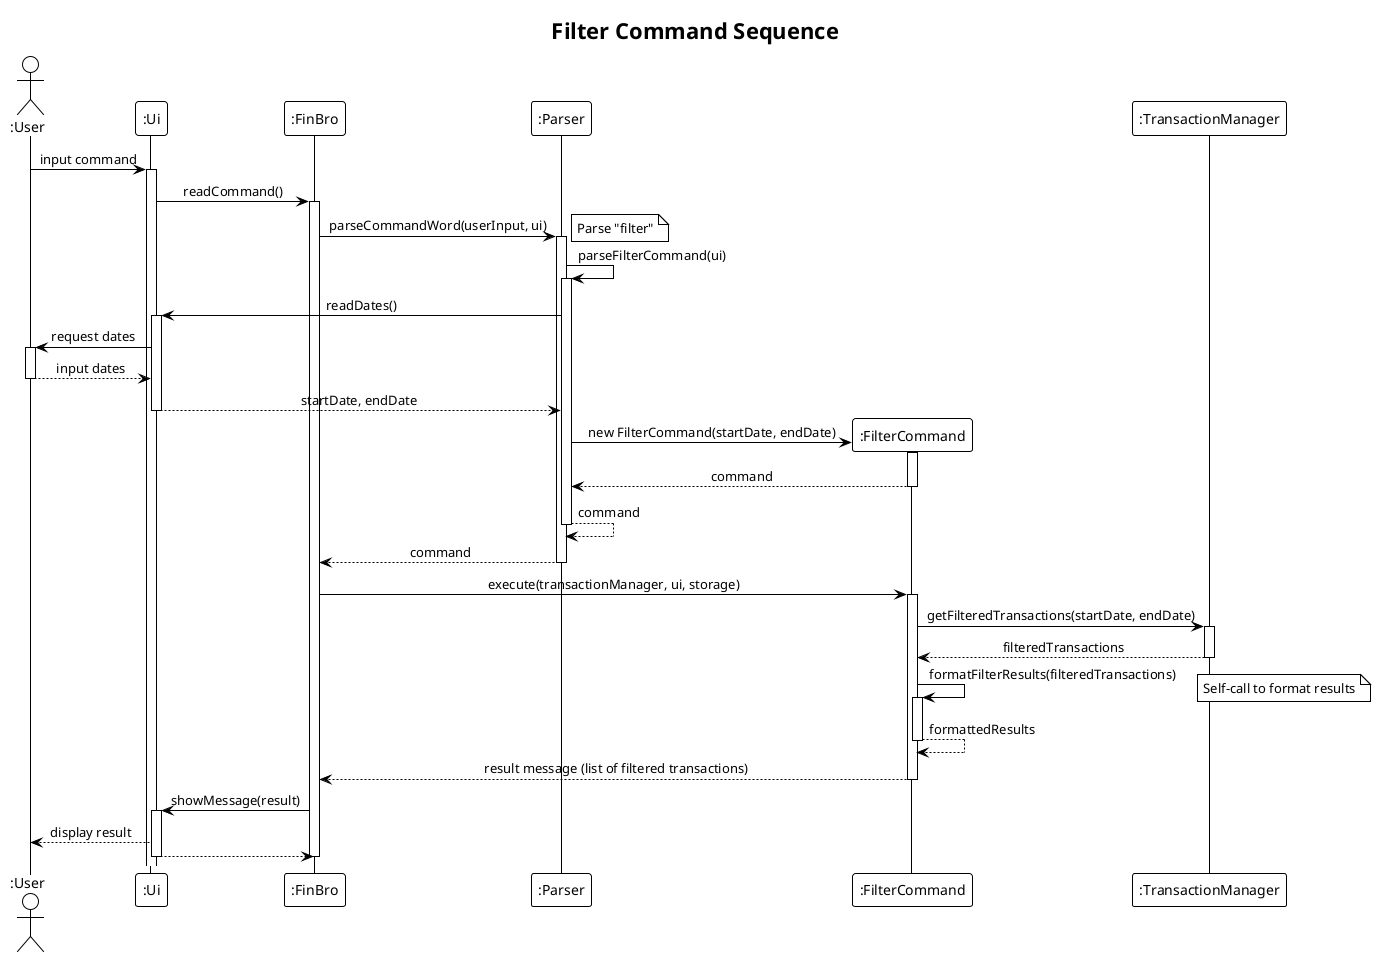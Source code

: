 @startuml
!theme plain
title Filter Command Sequence
skinparam sequenceMessageAlign center
skinparam responseMessageBelowArrow true
skinparam lifelineStrategy nosolid

actor ":User" as User
participant ":Ui" as UI
participant ":FinBro" as FinBro
participant ":Parser" as Parser
participant ":FilterCommand" as FilterCommand
participant ":TransactionManager" as TransactionMgr

User -> UI : input command
activate UI

UI -> FinBro : readCommand()
activate FinBro

FinBro -> Parser : parseCommandWord(userInput, ui)
activate Parser
note right: Parse "filter"

Parser -> Parser : parseFilterCommand(ui)
activate Parser
Parser -> UI : readDates()
activate UI
UI -> User : request dates
activate User
User --> UI : input dates
deactivate User
UI --> Parser : startDate, endDate
deactivate UI

create FilterCommand
Parser -> FilterCommand : new FilterCommand(startDate, endDate)
activate FilterCommand
FilterCommand --> Parser : command
deactivate FilterCommand
Parser --> Parser : command
deactivate Parser
Parser --> FinBro : command
deactivate Parser

FinBro -> FilterCommand : execute(transactionManager, ui, storage)
activate FilterCommand

FilterCommand -> TransactionMgr : getFilteredTransactions(startDate, endDate)
activate TransactionMgr
TransactionMgr --> FilterCommand : filteredTransactions
deactivate TransactionMgr

FilterCommand -> FilterCommand : formatFilterResults(filteredTransactions)
activate FilterCommand
note right: Self-call to format results
FilterCommand --> FilterCommand : formattedResults
deactivate FilterCommand

FilterCommand --> FinBro : result message (list of filtered transactions)
deactivate FilterCommand

FinBro -> UI : showMessage(result)
activate UI
UI --> User : display result
UI --> FinBro
deactivate UI
deactivate FinBro

@enduml